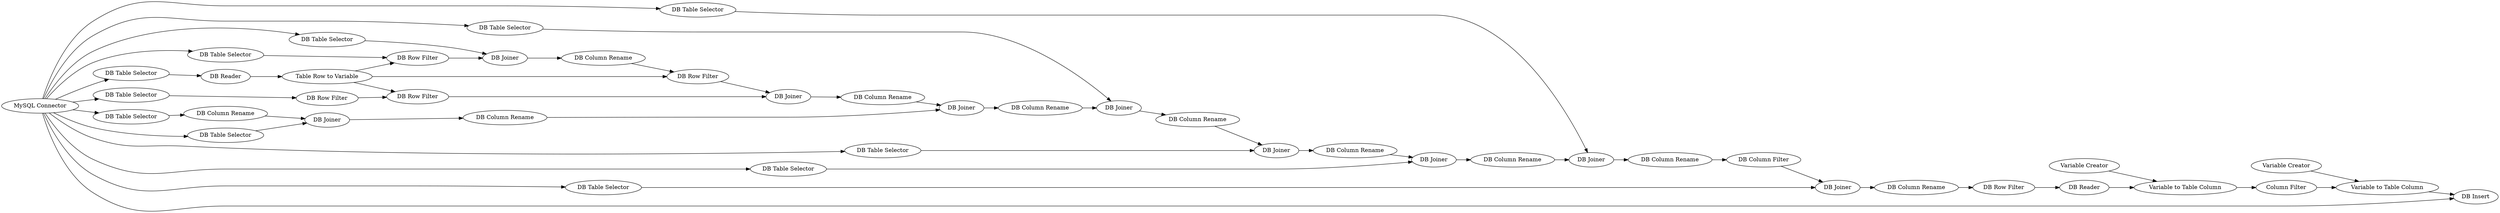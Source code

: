 digraph {
	31 -> 65
	83 -> 79
	80 -> 90
	61 -> 67
	65 -> 61
	66 -> 61
	71 -> 36
	74 -> 63
	59 -> 137
	131 -> 134
	139 -> 86
	133 -> 137
	71 -> 82
	71 -> 85
	71 -> 131
	133 -> 138
	142 -> 143
	45 -> 76
	138 -> 31
	64 -> 68
	71 -> 37
	71 -> 62
	33 -> 139
	79 -> 88
	134 -> 133
	36 -> 64
	32 -> 59
	86 -> 87
	137 -> 31
	71 -> 35
	35 -> 69
	88 -> 80
	78 -> 83
	71 -> 42
	63 -> 66
	68 -> 69
	90 -> 144
	76 -> 77
	77 -> 78
	143 -> 81
	69 -> 73
	62 -> 74
	87 -> 138
	70 -> 75
	85 -> 86
	37 -> 70
	82 -> 83
	133 -> 139
	144 -> 143
	73 -> 70
	89 -> 90
	71 -> 32
	75 -> 76
	42 -> 63
	71 -> 33
	67 -> 64
	71 -> 81
	71 -> 45
	133 [label="Table Row to Variable"]
	79 [label="DB Column Rename"]
	89 [label="Variable Creator"]
	138 [label="DB Row Filter"]
	74 [label="DB Column Rename"]
	78 [label="DB Column Filter"]
	64 [label="DB Joiner"]
	137 [label="DB Row Filter"]
	31 [label="DB Joiner"]
	131 [label="DB Table Selector"]
	75 [label="DB Column Rename"]
	59 [label="DB Row Filter"]
	85 [label="DB Table Selector"]
	86 [label="DB Joiner"]
	144 [label="Column Filter"]
	90 [label="Variable to Table Column"]
	42 [label="DB Table Selector"]
	68 [label="DB Column Rename"]
	87 [label="DB Column Rename"]
	67 [label="DB Column Rename"]
	142 [label="Variable Creator"]
	143 [label="Variable to Table Column"]
	63 [label="DB Joiner"]
	76 [label="DB Joiner"]
	61 [label="DB Joiner"]
	37 [label="DB Table Selector"]
	77 [label="DB Column Rename"]
	83 [label="DB Joiner"]
	73 [label="DB Column Rename"]
	134 [label="DB Reader"]
	81 [label="DB Insert"]
	35 [label="DB Table Selector"]
	62 [label="DB Table Selector"]
	139 [label="DB Row Filter"]
	70 [label="DB Joiner"]
	66 [label="DB Column Rename"]
	65 [label="DB Column Rename"]
	69 [label="DB Joiner"]
	36 [label="DB Table Selector"]
	71 [label="MySQL Connector"]
	82 [label="DB Table Selector"]
	88 [label="DB Row Filter"]
	80 [label="DB Reader"]
	33 [label="DB Table Selector"]
	32 [label="DB Table Selector"]
	45 [label="DB Table Selector"]
	rankdir=LR
}
